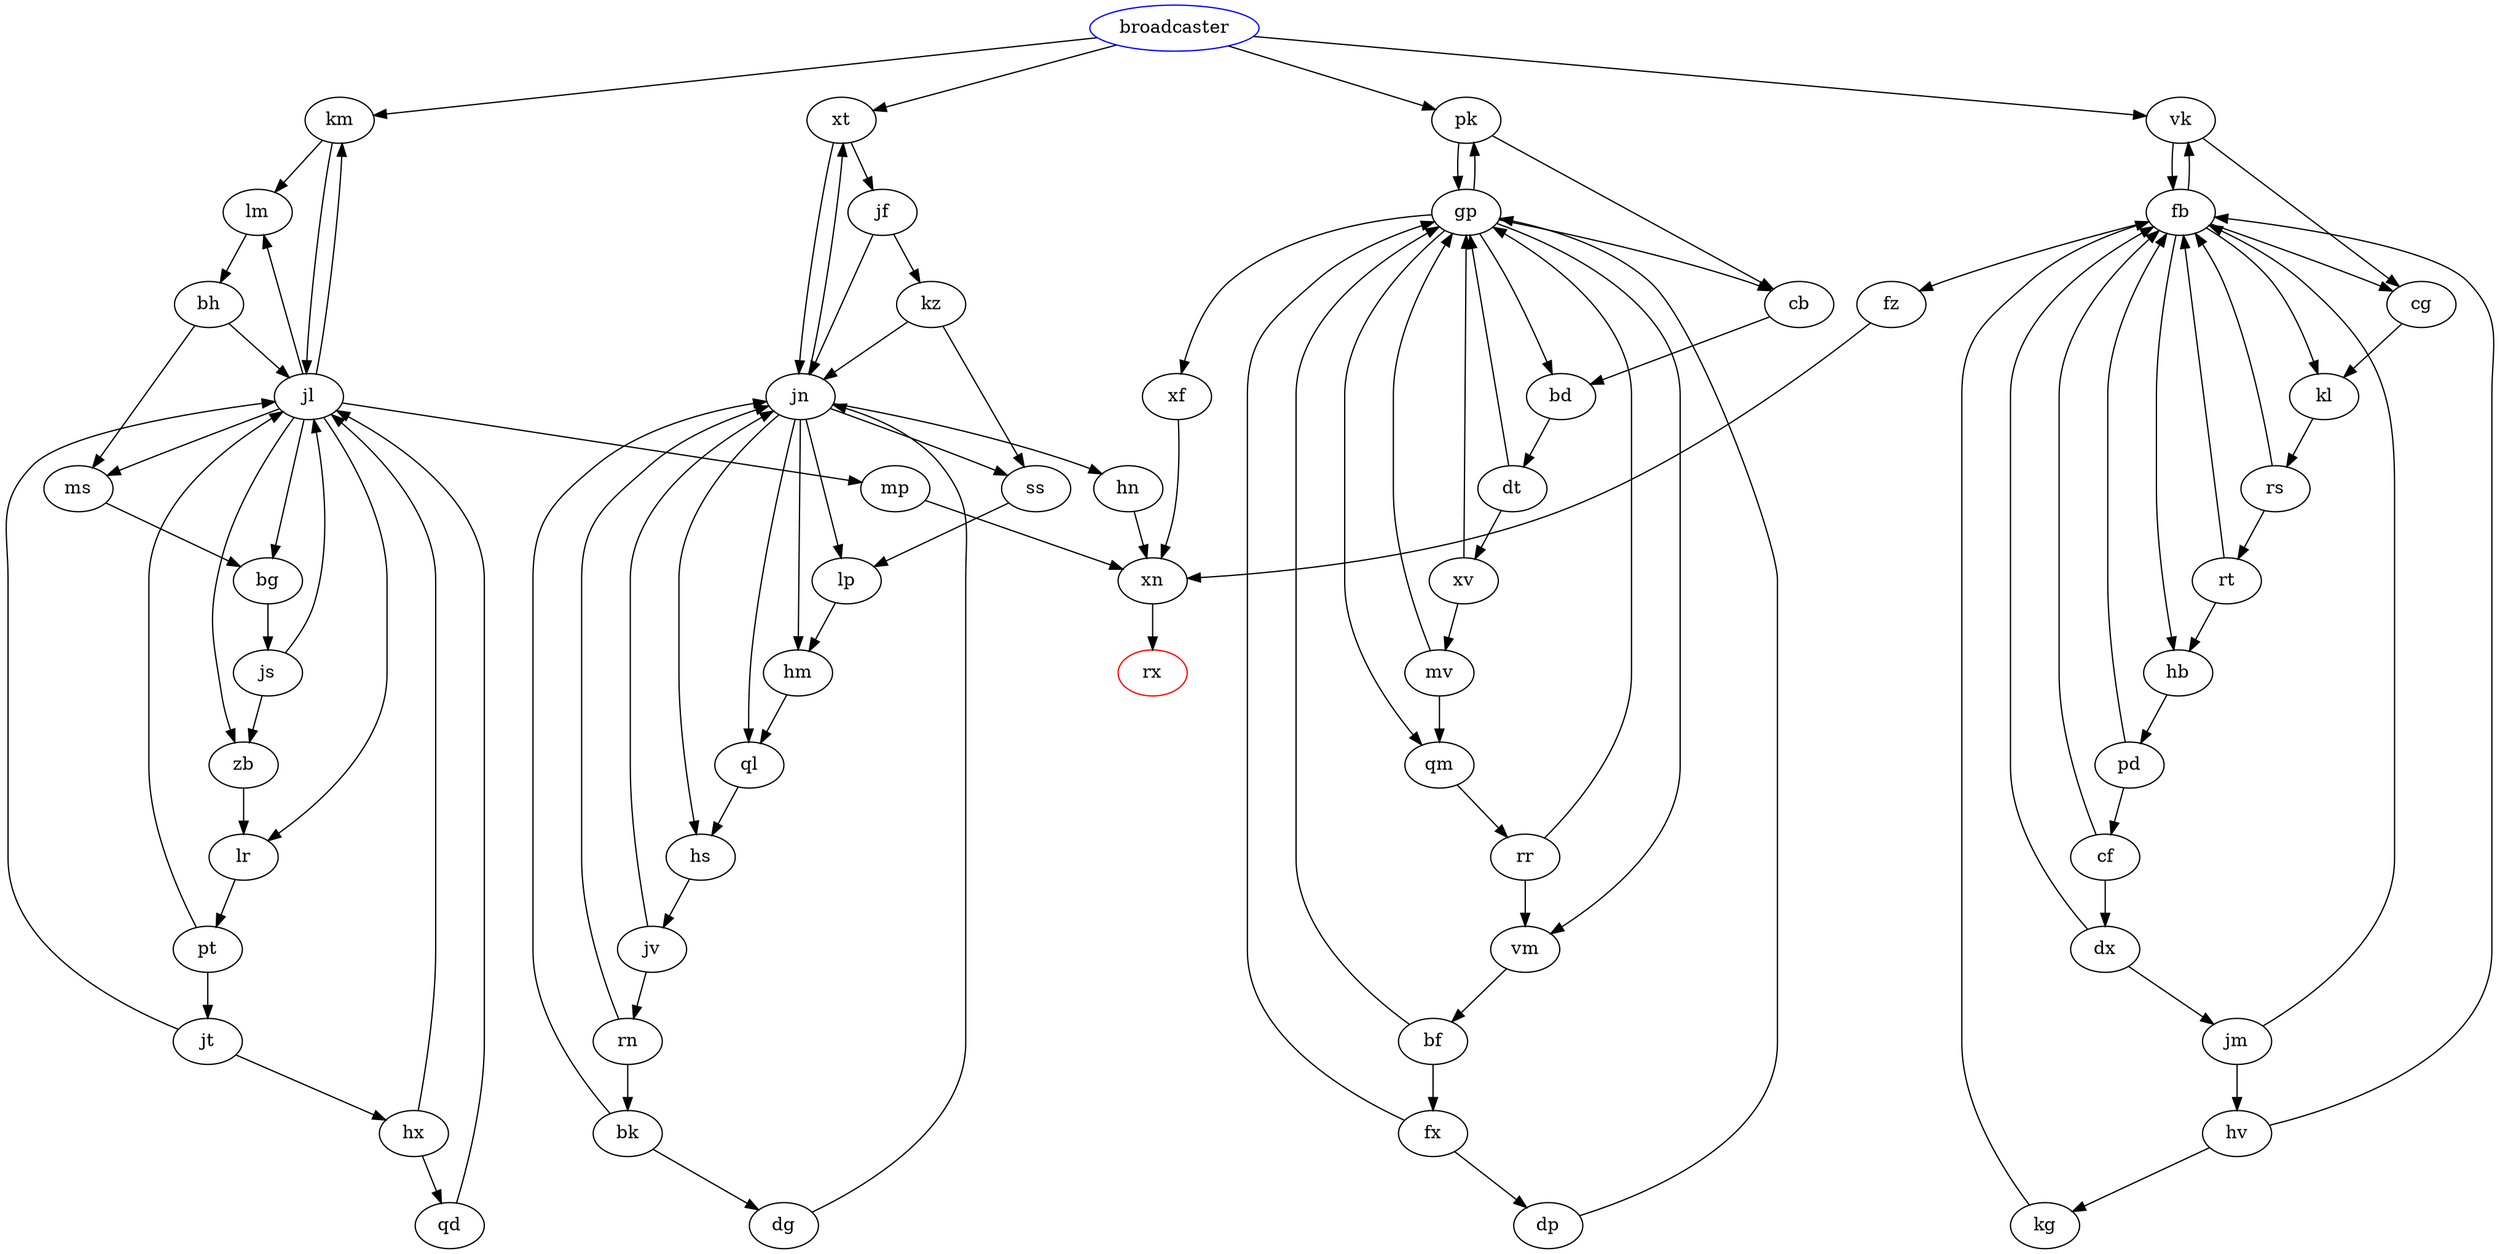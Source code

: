 digraph {
  broadcaster [color=blue]
  rx [color=red]
dx -> {fb jm}
ss -> {lp}
broadcaster -> {km xt pk vk}
pk -> {gp cb}
bk -> {dg jn}
pd -> {cf fb}
gp -> {vm cb bd qm xf pk}
kg -> {fb}
vm -> {bf}
vk -> {cg fb}
dt -> {xv gp}
lm -> {bh}
cb -> {bd}
mp -> {xn}
jn -> {hs lp hm hn ql xt ss}
bf -> {fx gp}
rn -> {bk jn}
hn -> {xn}
fb -> {hb vk fz kl cg}
js -> {zb jl}
ql -> {hs}
rs -> {fb rt}
jf -> {jn kz}
jm -> {hv fb}
ms -> {bg}
hv -> {kg fb}
lp -> {hm}
kl -> {rs}
kz -> {ss jn}
jv -> {rn jn}
rt -> {fb hb}
fz -> {xn}
bd -> {dt}
bh -> {jl ms}
jl -> {km lm ms mp lr zb bg}
dg -> {jn}
rr -> {vm gp}
xv -> {mv gp}
jt -> {hx jl}
pt -> {jt jl}
qd -> {jl}
km -> {jl lm}
mv -> {gp qm}
lr -> {pt}
hb -> {pd}
cf -> {dx fb}
xt -> {jn jf}
hs -> {jv}
zb -> {lr}
dp -> {gp}
cg -> {kl}
hx -> {qd jl}
qm -> {rr}
fx -> {gp dp}
hm -> {ql}
xn -> {rx}
bg -> {js}
xf -> {xn}
}
